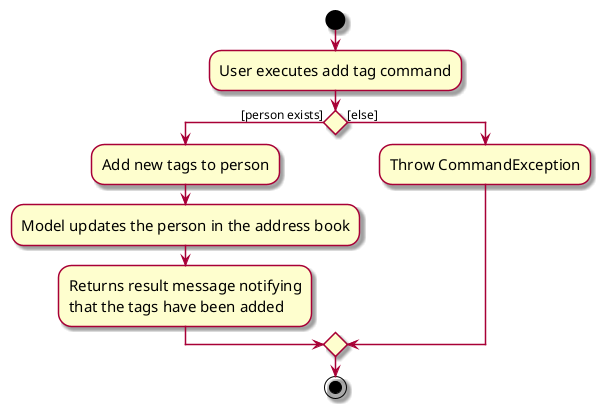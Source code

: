 @startuml
skin rose
skinparam ActivityFontSize 15
skinparam ArrowFontSize 12
start
:User executes add tag command;

'Since the beta syntax does not support placing the condition outside the
'diamond we place it as the true branch instead.

if () then ([person exists])
    :Add new tags to person;
    :Model updates the person in the address book;
    :Returns result message notifying 
    that the tags have been added;
else ([else])
    :Throw CommandException;
endif
stop
@enduml
